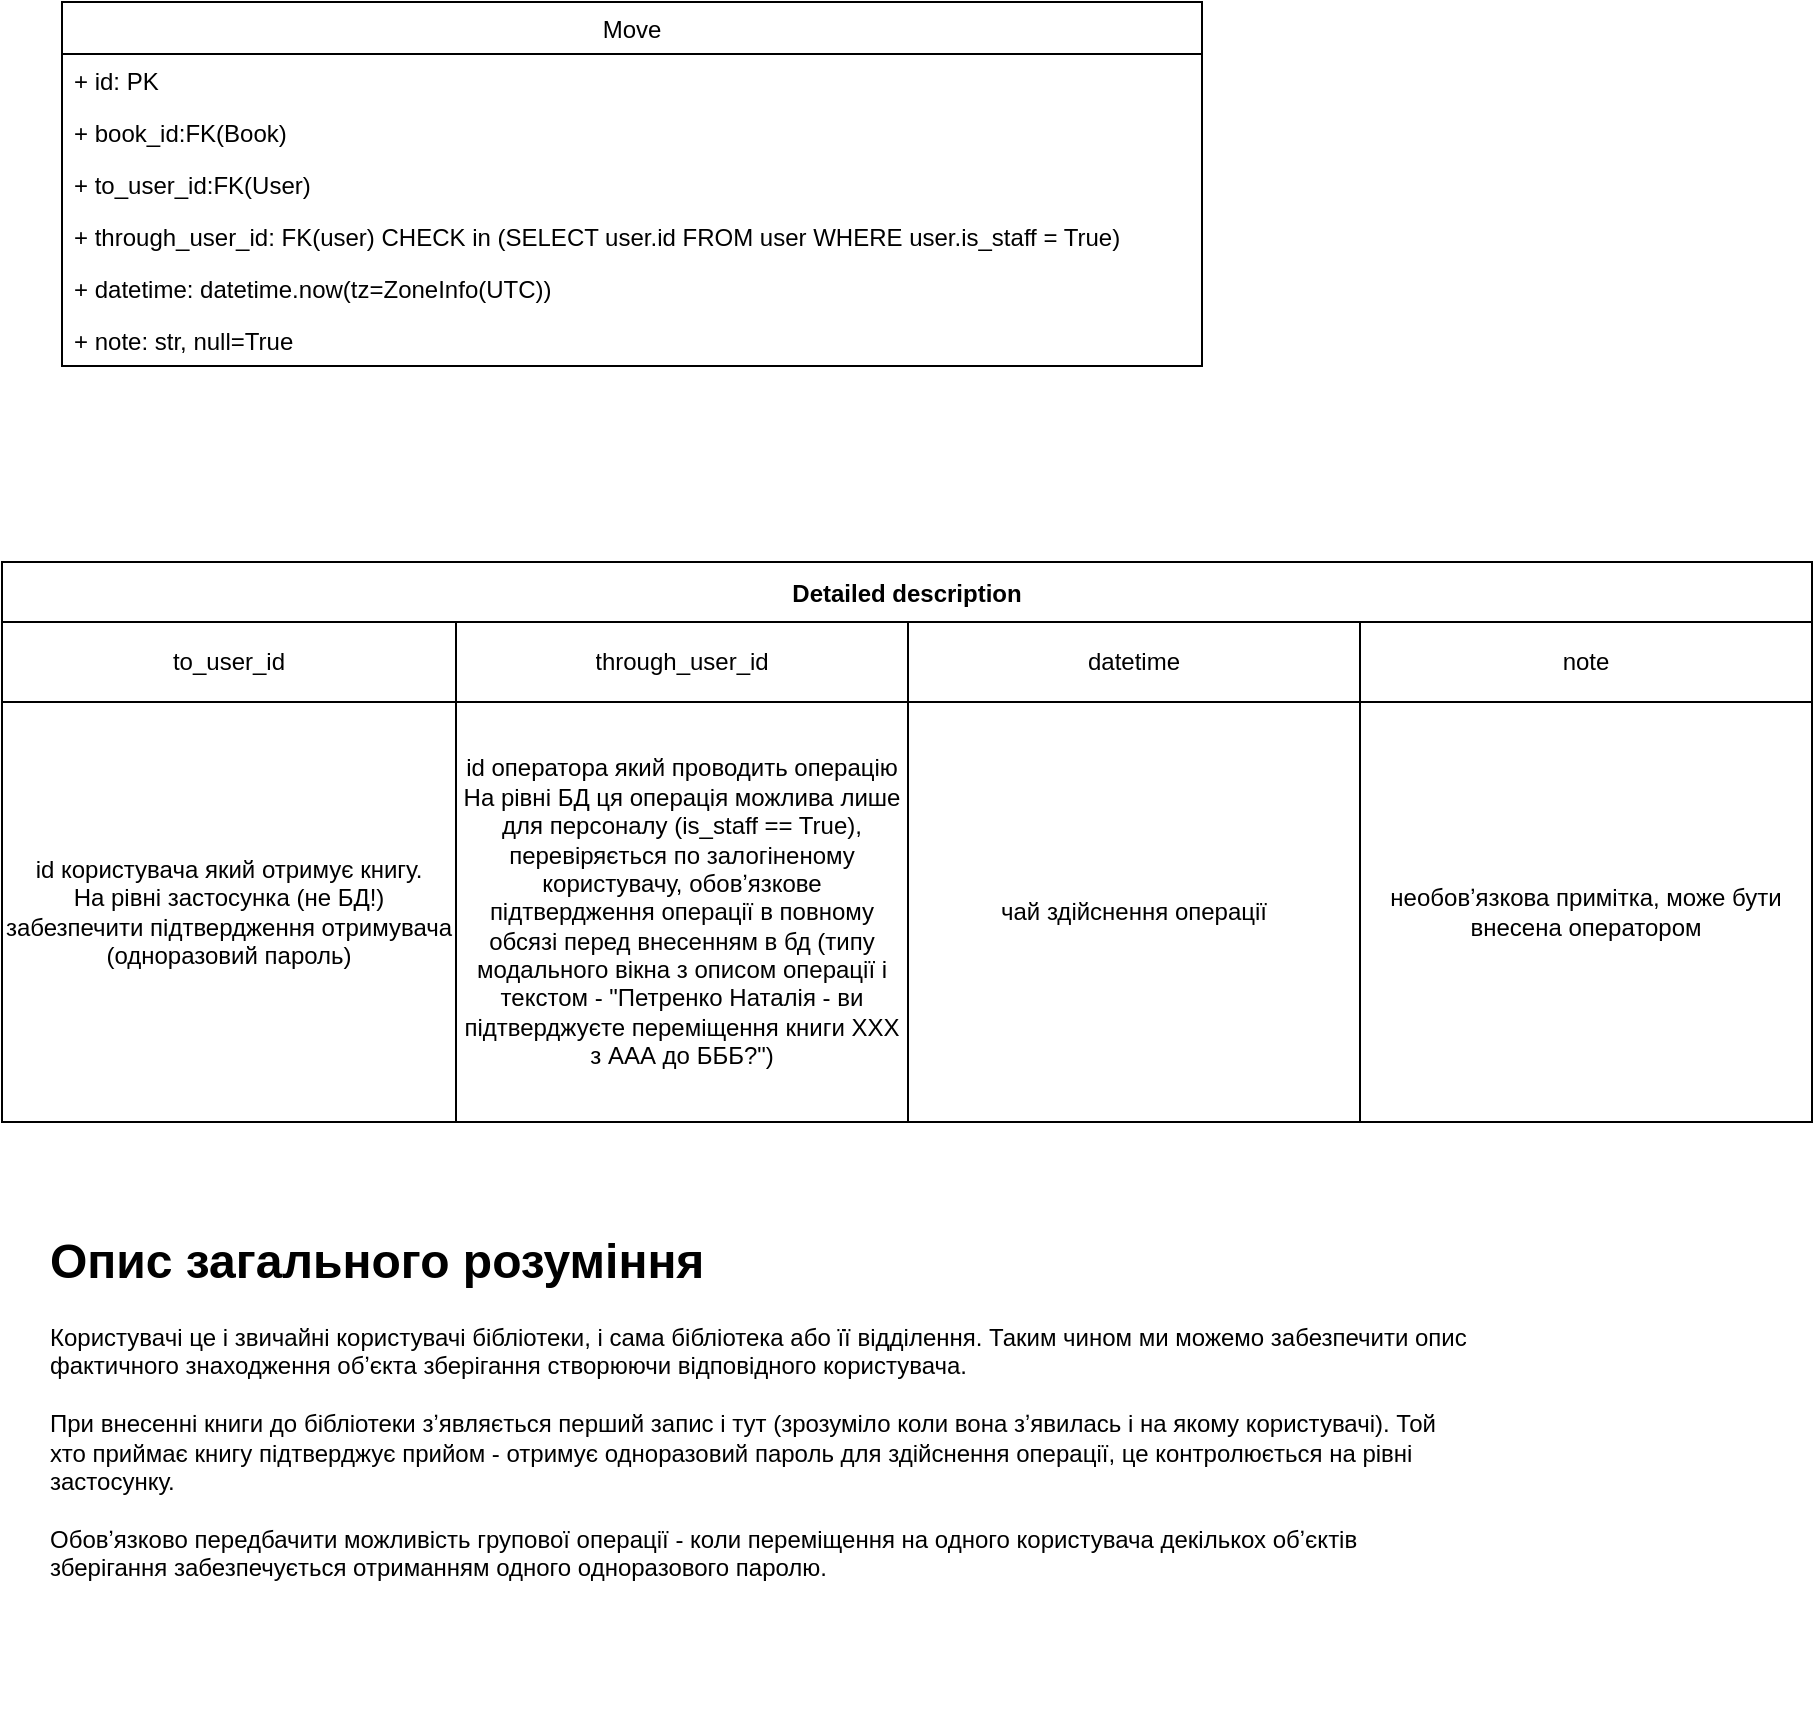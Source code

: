 <mxfile version="20.5.3" type="embed"><diagram id="23iRSUPoRavnBvh4doch" name="Page-1"><mxGraphModel dx="1019" dy="715" grid="1" gridSize="10" guides="1" tooltips="1" connect="1" arrows="1" fold="1" page="1" pageScale="1" pageWidth="827" pageHeight="1169" math="0" shadow="0"><root><mxCell id="0"/><mxCell id="1" parent="0"/><mxCell id="2" value="Move" style="swimlane;fontStyle=0;childLayout=stackLayout;horizontal=1;startSize=26;fillColor=none;horizontalStack=0;resizeParent=1;resizeParentMax=0;resizeLast=0;collapsible=1;marginBottom=0;" vertex="1" parent="1"><mxGeometry x="70" y="50" width="570" height="182" as="geometry"/></mxCell><mxCell id="3" value="+ id: PK" style="text;strokeColor=none;fillColor=none;align=left;verticalAlign=top;spacingLeft=4;spacingRight=4;overflow=hidden;rotatable=0;points=[[0,0.5],[1,0.5]];portConstraint=eastwest;" vertex="1" parent="2"><mxGeometry y="26" width="570" height="26" as="geometry"/></mxCell><mxCell id="4" value="+ book_id:FK(Book)" style="text;strokeColor=none;fillColor=none;align=left;verticalAlign=top;spacingLeft=4;spacingRight=4;overflow=hidden;rotatable=0;points=[[0,0.5],[1,0.5]];portConstraint=eastwest;" vertex="1" parent="2"><mxGeometry y="52" width="570" height="26" as="geometry"/></mxCell><mxCell id="5" value="+ to_user_id:FK(User)" style="text;strokeColor=none;fillColor=none;align=left;verticalAlign=top;spacingLeft=4;spacingRight=4;overflow=hidden;rotatable=0;points=[[0,0.5],[1,0.5]];portConstraint=eastwest;" vertex="1" parent="2"><mxGeometry y="78" width="570" height="26" as="geometry"/></mxCell><mxCell id="6" value="+ through_user_id: FK(user) CHECK in (SELECT user.id FROM user WHERE user.is_staff = True)" style="text;strokeColor=none;fillColor=none;align=left;verticalAlign=top;spacingLeft=4;spacingRight=4;overflow=hidden;rotatable=0;points=[[0,0.5],[1,0.5]];portConstraint=eastwest;" vertex="1" parent="2"><mxGeometry y="104" width="570" height="26" as="geometry"/></mxCell><mxCell id="7" value="+ datetime: datetime.now(tz=ZoneInfo(UTC))" style="text;strokeColor=none;fillColor=none;align=left;verticalAlign=top;spacingLeft=4;spacingRight=4;overflow=hidden;rotatable=0;points=[[0,0.5],[1,0.5]];portConstraint=eastwest;" vertex="1" parent="2"><mxGeometry y="130" width="570" height="26" as="geometry"/></mxCell><mxCell id="21" value="+ note: str, null=True" style="text;strokeColor=none;fillColor=none;align=left;verticalAlign=top;spacingLeft=4;spacingRight=4;overflow=hidden;rotatable=0;points=[[0,0.5],[1,0.5]];portConstraint=eastwest;" vertex="1" parent="2"><mxGeometry y="156" width="570" height="26" as="geometry"/></mxCell><mxCell id="8" value="Detailed description" style="shape=table;startSize=30;container=1;collapsible=0;childLayout=tableLayout;fontStyle=1;align=center;" vertex="1" parent="1"><mxGeometry x="40" y="330" width="905" height="280" as="geometry"/></mxCell><mxCell id="9" value="" style="shape=tableRow;horizontal=0;startSize=0;swimlaneHead=0;swimlaneBody=0;top=0;left=0;bottom=0;right=0;collapsible=0;dropTarget=0;fillColor=none;points=[[0,0.5],[1,0.5]];portConstraint=eastwest;" vertex="1" parent="8"><mxGeometry y="30" width="905" height="40" as="geometry"/></mxCell><mxCell id="10" value="to_user_id" style="shape=partialRectangle;html=1;whiteSpace=wrap;connectable=0;fillColor=none;top=0;left=0;bottom=0;right=0;overflow=hidden;" vertex="1" parent="9"><mxGeometry width="227" height="40" as="geometry"><mxRectangle width="227" height="40" as="alternateBounds"/></mxGeometry></mxCell><mxCell id="11" value="through_user_id" style="shape=partialRectangle;html=1;whiteSpace=wrap;connectable=0;fillColor=none;top=0;left=0;bottom=0;right=0;overflow=hidden;" vertex="1" parent="9"><mxGeometry x="227" width="226" height="40" as="geometry"><mxRectangle width="226" height="40" as="alternateBounds"/></mxGeometry></mxCell><mxCell id="22" value="datetime" style="shape=partialRectangle;html=1;whiteSpace=wrap;connectable=0;fillColor=none;top=0;left=0;bottom=0;right=0;overflow=hidden;" vertex="1" parent="9"><mxGeometry x="453" width="226" height="40" as="geometry"><mxRectangle width="226" height="40" as="alternateBounds"/></mxGeometry></mxCell><mxCell id="24" value="note" style="shape=partialRectangle;html=1;whiteSpace=wrap;connectable=0;fillColor=none;top=0;left=0;bottom=0;right=0;overflow=hidden;" vertex="1" parent="9"><mxGeometry x="679" width="226" height="40" as="geometry"><mxRectangle width="226" height="40" as="alternateBounds"/></mxGeometry></mxCell><mxCell id="13" value="" style="shape=tableRow;horizontal=0;startSize=0;swimlaneHead=0;swimlaneBody=0;top=0;left=0;bottom=0;right=0;collapsible=0;dropTarget=0;fillColor=none;points=[[0,0.5],[1,0.5]];portConstraint=eastwest;" vertex="1" parent="8"><mxGeometry y="70" width="905" height="210" as="geometry"/></mxCell><mxCell id="14" value="id користувача який отримує книгу.&lt;br&gt;На рівні застосунка (не БД!) забезпечити підтвердження отримувача (одноразовий пароль)" style="shape=partialRectangle;html=1;whiteSpace=wrap;connectable=0;fillColor=none;top=0;left=0;bottom=0;right=0;overflow=hidden;" vertex="1" parent="13"><mxGeometry width="227" height="210" as="geometry"><mxRectangle width="227" height="210" as="alternateBounds"/></mxGeometry></mxCell><mxCell id="15" value="id оператора який проводить операцію&lt;br&gt;На рівні БД ця операція можлива лише для персоналу (is_staff == True), перевіряється по залогіненому користувачу, обовʼязкове підтвердження операції в повному обсязі перед внесенням в бд (типу модального вікна з описом операції і текстом - &quot;Петренко Наталія - ви підтверджуєте переміщення книги ХХХ з ААА до БББ?&quot;)" style="shape=partialRectangle;html=1;whiteSpace=wrap;connectable=0;fillColor=none;top=0;left=0;bottom=0;right=0;overflow=hidden;" vertex="1" parent="13"><mxGeometry x="227" width="226" height="210" as="geometry"><mxRectangle width="226" height="210" as="alternateBounds"/></mxGeometry></mxCell><mxCell id="23" value="чай здійснення операції" style="shape=partialRectangle;html=1;whiteSpace=wrap;connectable=0;fillColor=none;top=0;left=0;bottom=0;right=0;overflow=hidden;" vertex="1" parent="13"><mxGeometry x="453" width="226" height="210" as="geometry"><mxRectangle width="226" height="210" as="alternateBounds"/></mxGeometry></mxCell><mxCell id="25" value="необовʼязкова примітка, може бути внесена оператором" style="shape=partialRectangle;html=1;whiteSpace=wrap;connectable=0;fillColor=none;top=0;left=0;bottom=0;right=0;overflow=hidden;" vertex="1" parent="13"><mxGeometry x="679" width="226" height="210" as="geometry"><mxRectangle width="226" height="210" as="alternateBounds"/></mxGeometry></mxCell><mxCell id="26" value="&lt;h1&gt;Опис загального розуміння&lt;/h1&gt;&lt;div&gt;Користувачі це і звичайні користувачі бібліотеки, і сама бібліотека або її відділення. Таким чином ми можемо забезпечити опис фактичного знаходження обʼєкта зберігання створюючи відповідного користувача.&lt;/div&gt;&lt;div&gt;&lt;br&gt;&lt;/div&gt;&lt;div&gt;При внесенні книги до бібліотеки зʼявляється перший запис і тут (зрозуміло коли вона зʼявилась і на якому користувачі). Той хто приймає книгу підтверджує прийом - отримує одноразовий пароль для здійснення операції, це контролюється на рівні застосунку.&lt;/div&gt;&lt;div&gt;&lt;br&gt;&lt;/div&gt;&lt;div&gt;Обовʼязково передбачити можливість групової операції - коли переміщення на одного користувача декількох обʼєктів зберігання забезпечується отриманням одного одноразового паролю.&amp;nbsp;&lt;/div&gt;" style="text;html=1;strokeColor=none;fillColor=none;spacing=5;spacingTop=-20;whiteSpace=wrap;overflow=hidden;rounded=0;" vertex="1" parent="1"><mxGeometry x="59" y="660" width="721" height="250" as="geometry"/></mxCell></root></mxGraphModel></diagram></mxfile>